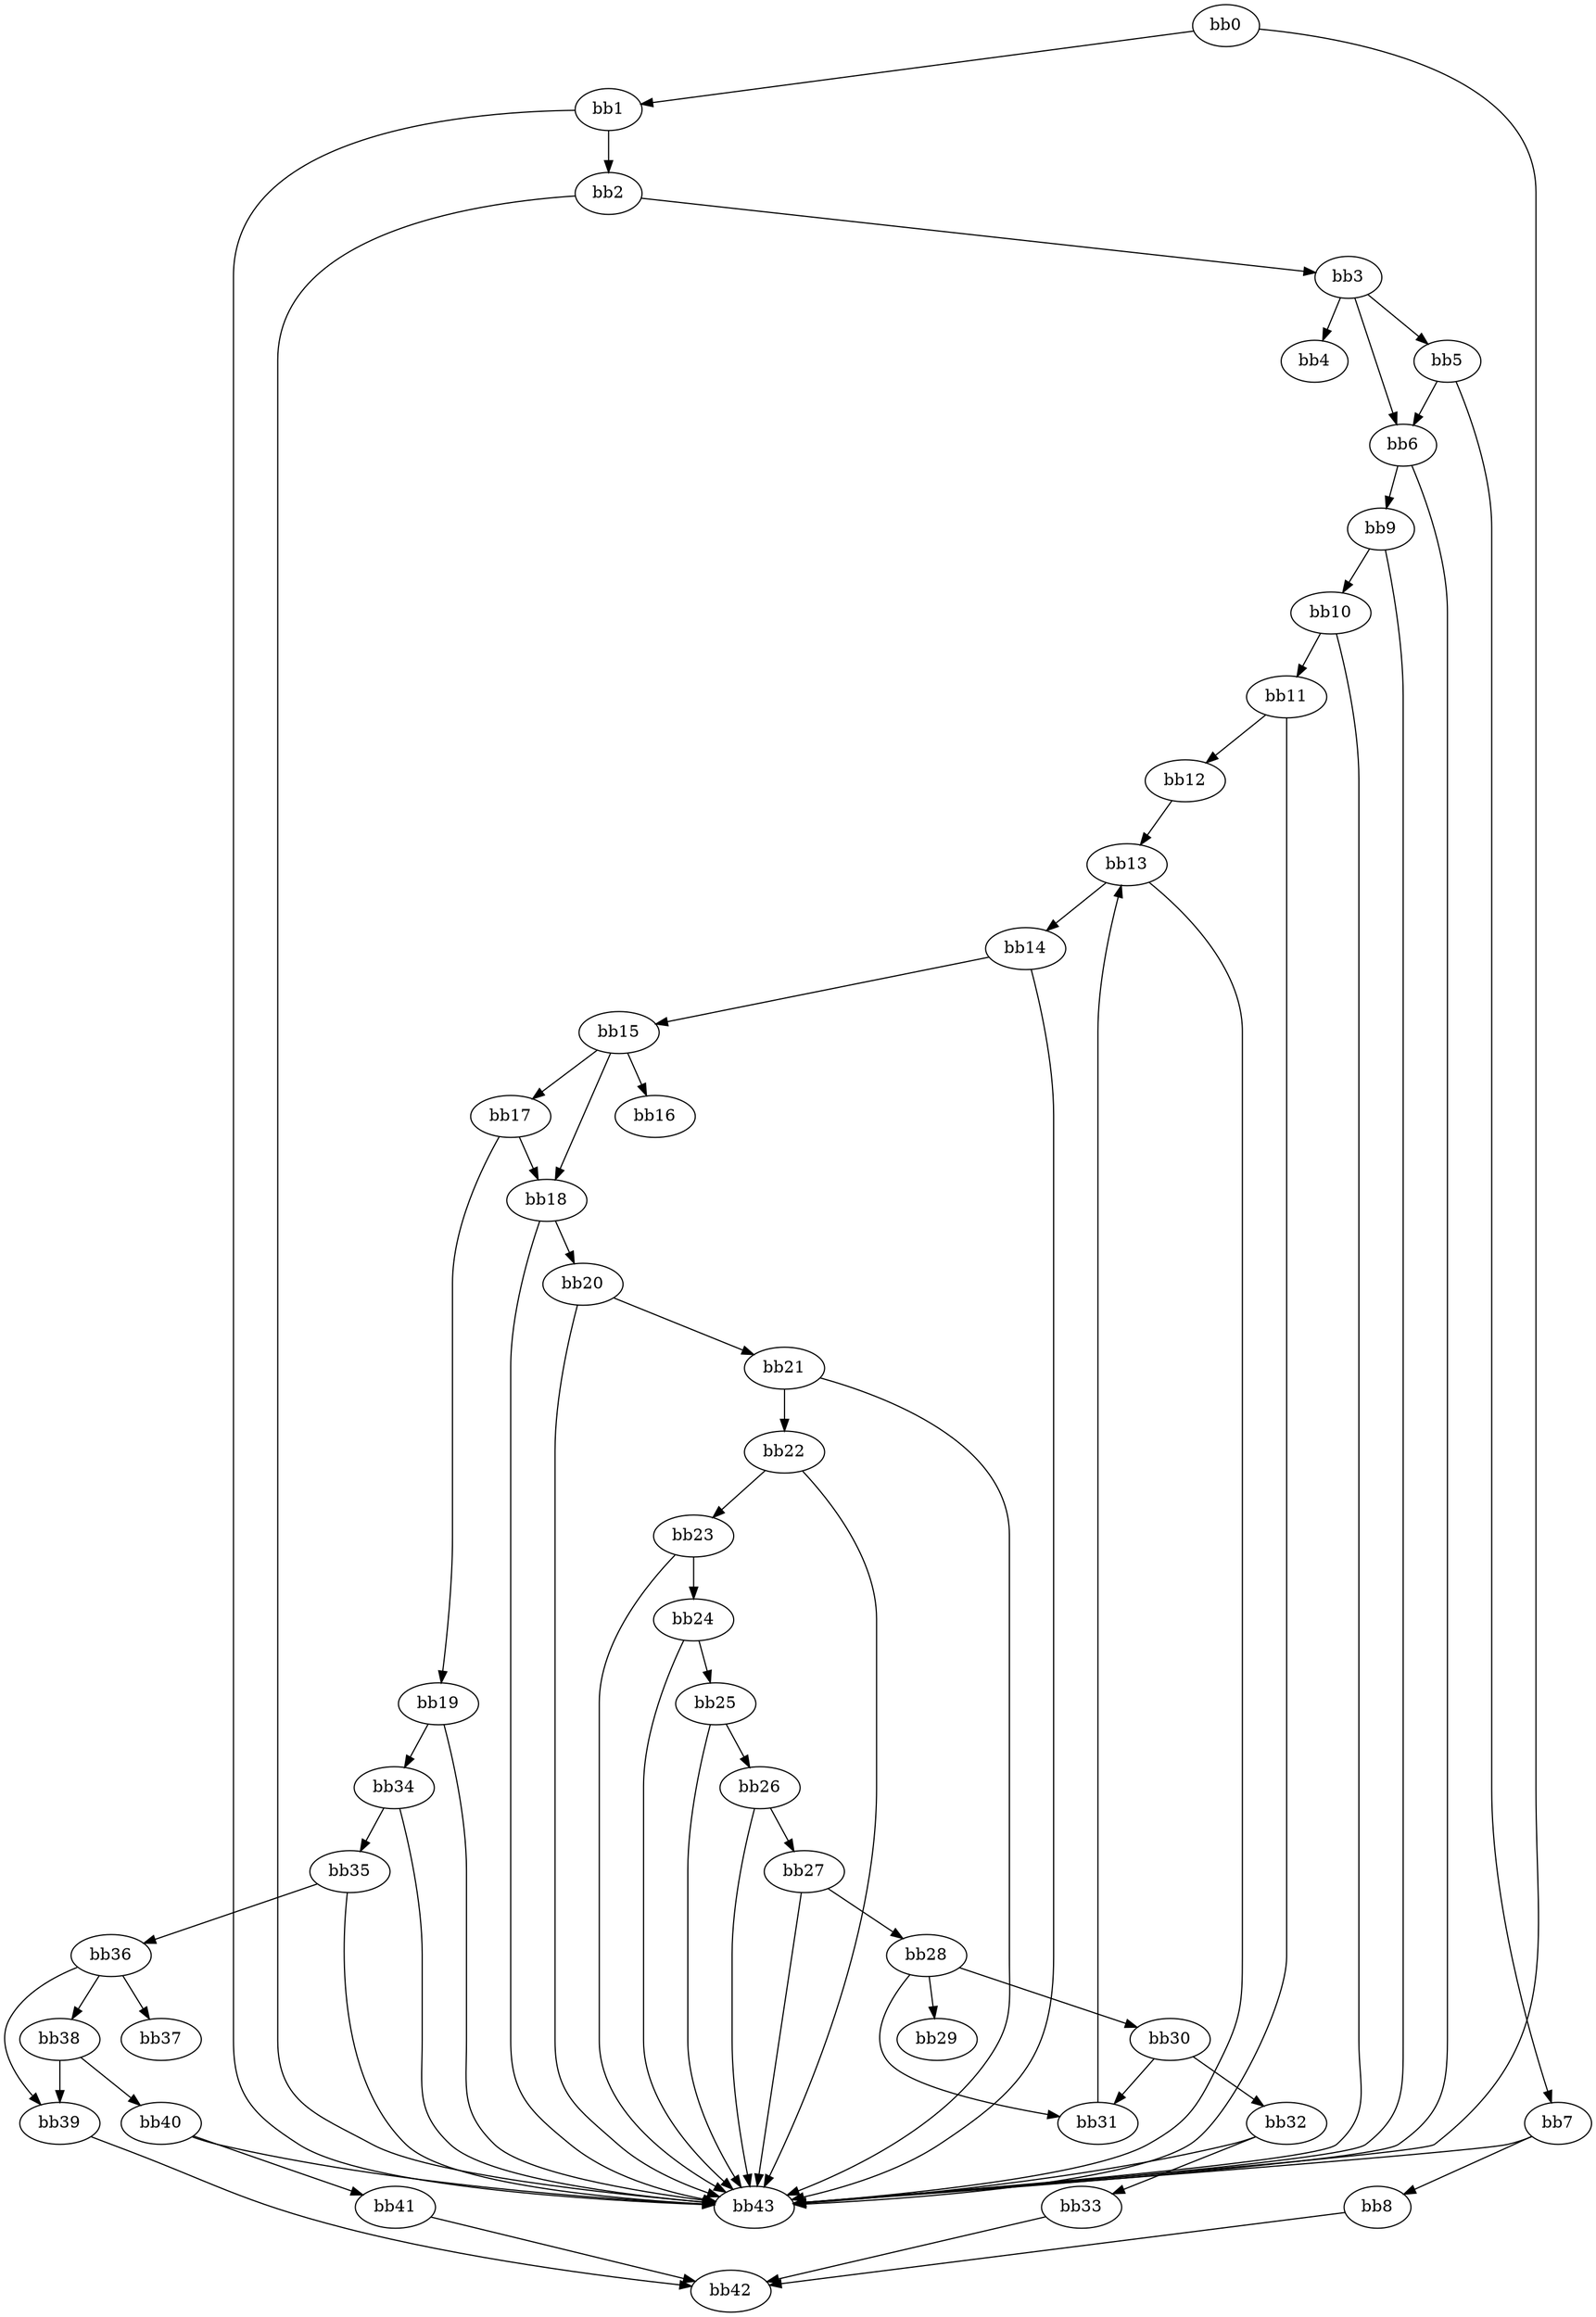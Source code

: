 digraph {
    0 [ label = "bb0\l" ]
    1 [ label = "bb1\l" ]
    2 [ label = "bb2\l" ]
    3 [ label = "bb3\l" ]
    4 [ label = "bb4\l" ]
    5 [ label = "bb5\l" ]
    6 [ label = "bb6\l" ]
    7 [ label = "bb7\l" ]
    8 [ label = "bb8\l" ]
    9 [ label = "bb9\l" ]
    10 [ label = "bb10\l" ]
    11 [ label = "bb11\l" ]
    12 [ label = "bb12\l" ]
    13 [ label = "bb13\l" ]
    14 [ label = "bb14\l" ]
    15 [ label = "bb15\l" ]
    16 [ label = "bb16\l" ]
    17 [ label = "bb17\l" ]
    18 [ label = "bb18\l" ]
    19 [ label = "bb19\l" ]
    20 [ label = "bb20\l" ]
    21 [ label = "bb21\l" ]
    22 [ label = "bb22\l" ]
    23 [ label = "bb23\l" ]
    24 [ label = "bb24\l" ]
    25 [ label = "bb25\l" ]
    26 [ label = "bb26\l" ]
    27 [ label = "bb27\l" ]
    28 [ label = "bb28\l" ]
    29 [ label = "bb29\l" ]
    30 [ label = "bb30\l" ]
    31 [ label = "bb31\l" ]
    32 [ label = "bb32\l" ]
    33 [ label = "bb33\l" ]
    34 [ label = "bb34\l" ]
    35 [ label = "bb35\l" ]
    36 [ label = "bb36\l" ]
    37 [ label = "bb37\l" ]
    38 [ label = "bb38\l" ]
    39 [ label = "bb39\l" ]
    40 [ label = "bb40\l" ]
    41 [ label = "bb41\l" ]
    42 [ label = "bb42\l" ]
    43 [ label = "bb43\l" ]
    0 -> 1 [ ]
    0 -> 43 [ ]
    1 -> 2 [ ]
    1 -> 43 [ ]
    2 -> 3 [ ]
    2 -> 43 [ ]
    3 -> 4 [ ]
    3 -> 5 [ ]
    3 -> 6 [ ]
    5 -> 6 [ ]
    5 -> 7 [ ]
    6 -> 9 [ ]
    6 -> 43 [ ]
    7 -> 8 [ ]
    7 -> 43 [ ]
    8 -> 42 [ ]
    9 -> 10 [ ]
    9 -> 43 [ ]
    10 -> 11 [ ]
    10 -> 43 [ ]
    11 -> 12 [ ]
    11 -> 43 [ ]
    12 -> 13 [ ]
    13 -> 14 [ ]
    13 -> 43 [ ]
    14 -> 15 [ ]
    14 -> 43 [ ]
    15 -> 16 [ ]
    15 -> 17 [ ]
    15 -> 18 [ ]
    17 -> 18 [ ]
    17 -> 19 [ ]
    18 -> 20 [ ]
    18 -> 43 [ ]
    19 -> 34 [ ]
    19 -> 43 [ ]
    20 -> 21 [ ]
    20 -> 43 [ ]
    21 -> 22 [ ]
    21 -> 43 [ ]
    22 -> 23 [ ]
    22 -> 43 [ ]
    23 -> 24 [ ]
    23 -> 43 [ ]
    24 -> 25 [ ]
    24 -> 43 [ ]
    25 -> 26 [ ]
    25 -> 43 [ ]
    26 -> 27 [ ]
    26 -> 43 [ ]
    27 -> 28 [ ]
    27 -> 43 [ ]
    28 -> 29 [ ]
    28 -> 30 [ ]
    28 -> 31 [ ]
    30 -> 31 [ ]
    30 -> 32 [ ]
    31 -> 13 [ ]
    32 -> 33 [ ]
    32 -> 43 [ ]
    33 -> 42 [ ]
    34 -> 35 [ ]
    34 -> 43 [ ]
    35 -> 36 [ ]
    35 -> 43 [ ]
    36 -> 37 [ ]
    36 -> 38 [ ]
    36 -> 39 [ ]
    38 -> 39 [ ]
    38 -> 40 [ ]
    39 -> 42 [ ]
    40 -> 41 [ ]
    40 -> 43 [ ]
    41 -> 42 [ ]
}

